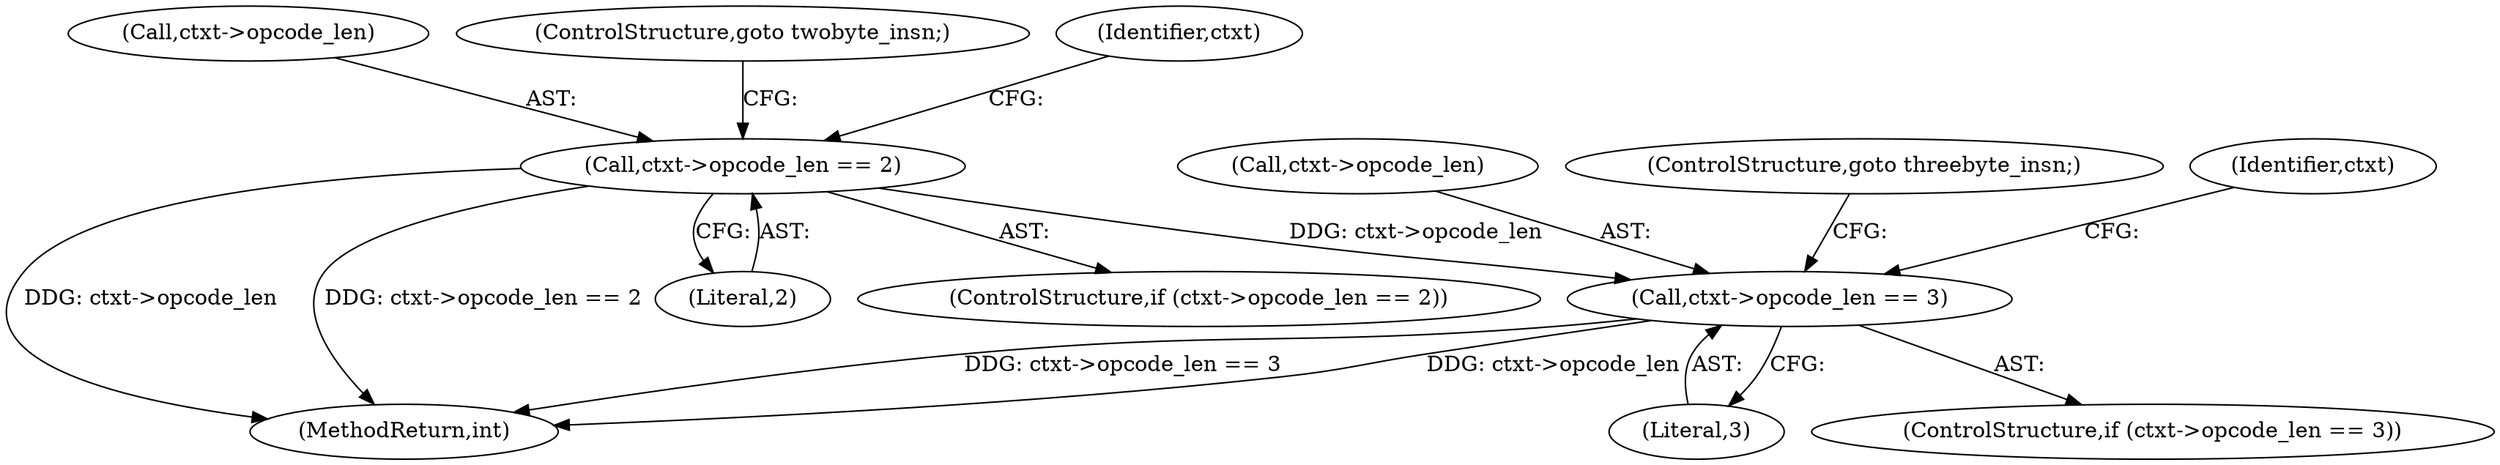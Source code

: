 digraph "0_linux_234f3ce485d54017f15cf5e0699cff4100121601_8@pointer" {
"1000754" [label="(Call,ctxt->opcode_len == 3)"];
"1000746" [label="(Call,ctxt->opcode_len == 2)"];
"1000747" [label="(Call,ctxt->opcode_len)"];
"1000755" [label="(Call,ctxt->opcode_len)"];
"1000746" [label="(Call,ctxt->opcode_len == 2)"];
"1000751" [label="(ControlStructure,goto twobyte_insn;)"];
"1000750" [label="(Literal,2)"];
"1000745" [label="(ControlStructure,if (ctxt->opcode_len == 2))"];
"1000756" [label="(Identifier,ctxt)"];
"1000759" [label="(ControlStructure,goto threebyte_insn;)"];
"1000753" [label="(ControlStructure,if (ctxt->opcode_len == 3))"];
"1000754" [label="(Call,ctxt->opcode_len == 3)"];
"1000758" [label="(Literal,3)"];
"1000762" [label="(Identifier,ctxt)"];
"1001480" [label="(MethodReturn,int)"];
"1000754" -> "1000753"  [label="AST: "];
"1000754" -> "1000758"  [label="CFG: "];
"1000755" -> "1000754"  [label="AST: "];
"1000758" -> "1000754"  [label="AST: "];
"1000759" -> "1000754"  [label="CFG: "];
"1000762" -> "1000754"  [label="CFG: "];
"1000754" -> "1001480"  [label="DDG: ctxt->opcode_len == 3"];
"1000754" -> "1001480"  [label="DDG: ctxt->opcode_len"];
"1000746" -> "1000754"  [label="DDG: ctxt->opcode_len"];
"1000746" -> "1000745"  [label="AST: "];
"1000746" -> "1000750"  [label="CFG: "];
"1000747" -> "1000746"  [label="AST: "];
"1000750" -> "1000746"  [label="AST: "];
"1000751" -> "1000746"  [label="CFG: "];
"1000756" -> "1000746"  [label="CFG: "];
"1000746" -> "1001480"  [label="DDG: ctxt->opcode_len"];
"1000746" -> "1001480"  [label="DDG: ctxt->opcode_len == 2"];
}
